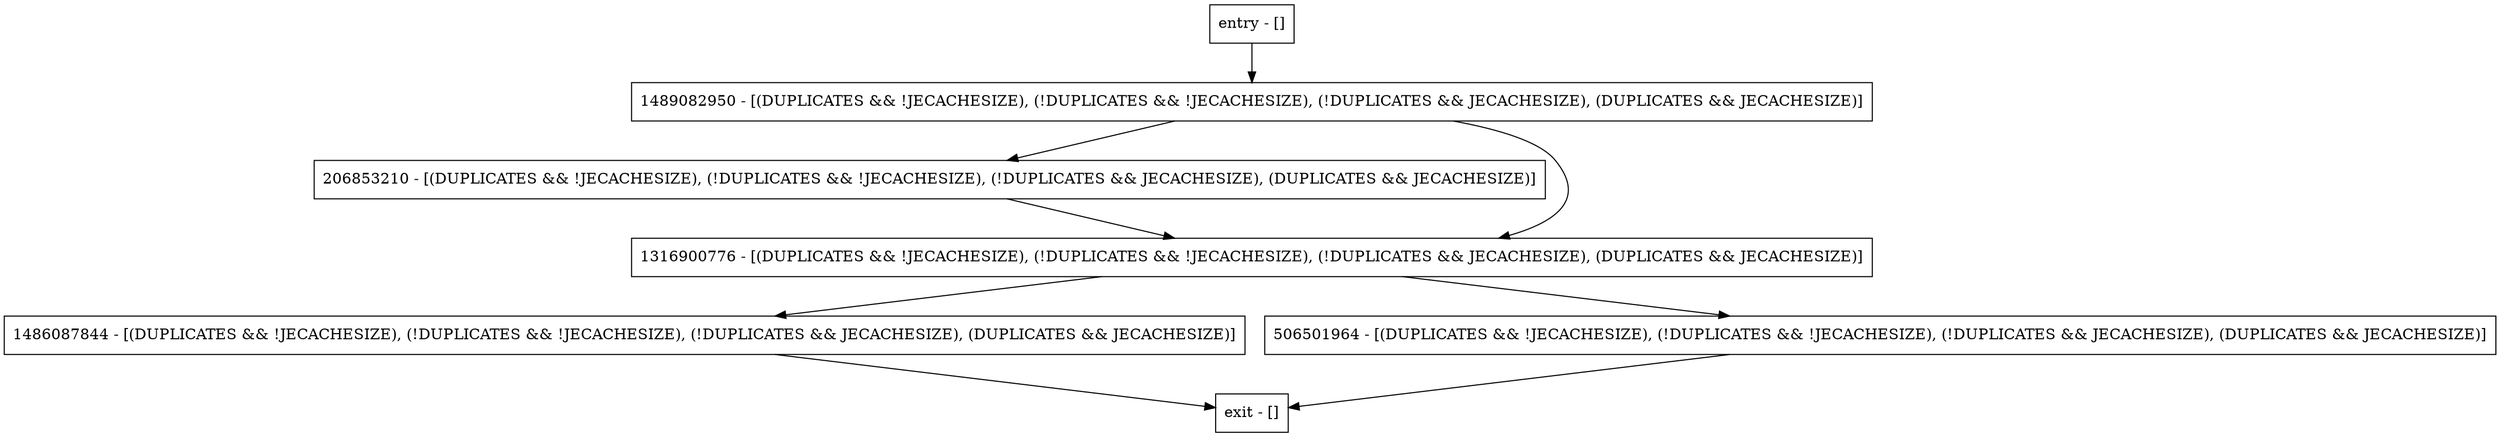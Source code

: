 digraph openDatabase {
node [shape=record];
entry [label="entry - []"];
exit [label="exit - []"];
1489082950 [label="1489082950 - [(DUPLICATES && !JECACHESIZE), (!DUPLICATES && !JECACHESIZE), (!DUPLICATES && JECACHESIZE), (DUPLICATES && JECACHESIZE)]"];
1486087844 [label="1486087844 - [(DUPLICATES && !JECACHESIZE), (!DUPLICATES && !JECACHESIZE), (!DUPLICATES && JECACHESIZE), (DUPLICATES && JECACHESIZE)]"];
206853210 [label="206853210 - [(DUPLICATES && !JECACHESIZE), (!DUPLICATES && !JECACHESIZE), (!DUPLICATES && JECACHESIZE), (DUPLICATES && JECACHESIZE)]"];
506501964 [label="506501964 - [(DUPLICATES && !JECACHESIZE), (!DUPLICATES && !JECACHESIZE), (!DUPLICATES && JECACHESIZE), (DUPLICATES && JECACHESIZE)]"];
1316900776 [label="1316900776 - [(DUPLICATES && !JECACHESIZE), (!DUPLICATES && !JECACHESIZE), (!DUPLICATES && JECACHESIZE), (DUPLICATES && JECACHESIZE)]"];
entry;
exit;
entry -> 1489082950;
1489082950 -> 206853210;
1489082950 -> 1316900776;
1486087844 -> exit;
206853210 -> 1316900776;
506501964 -> exit;
1316900776 -> 1486087844;
1316900776 -> 506501964;
}
